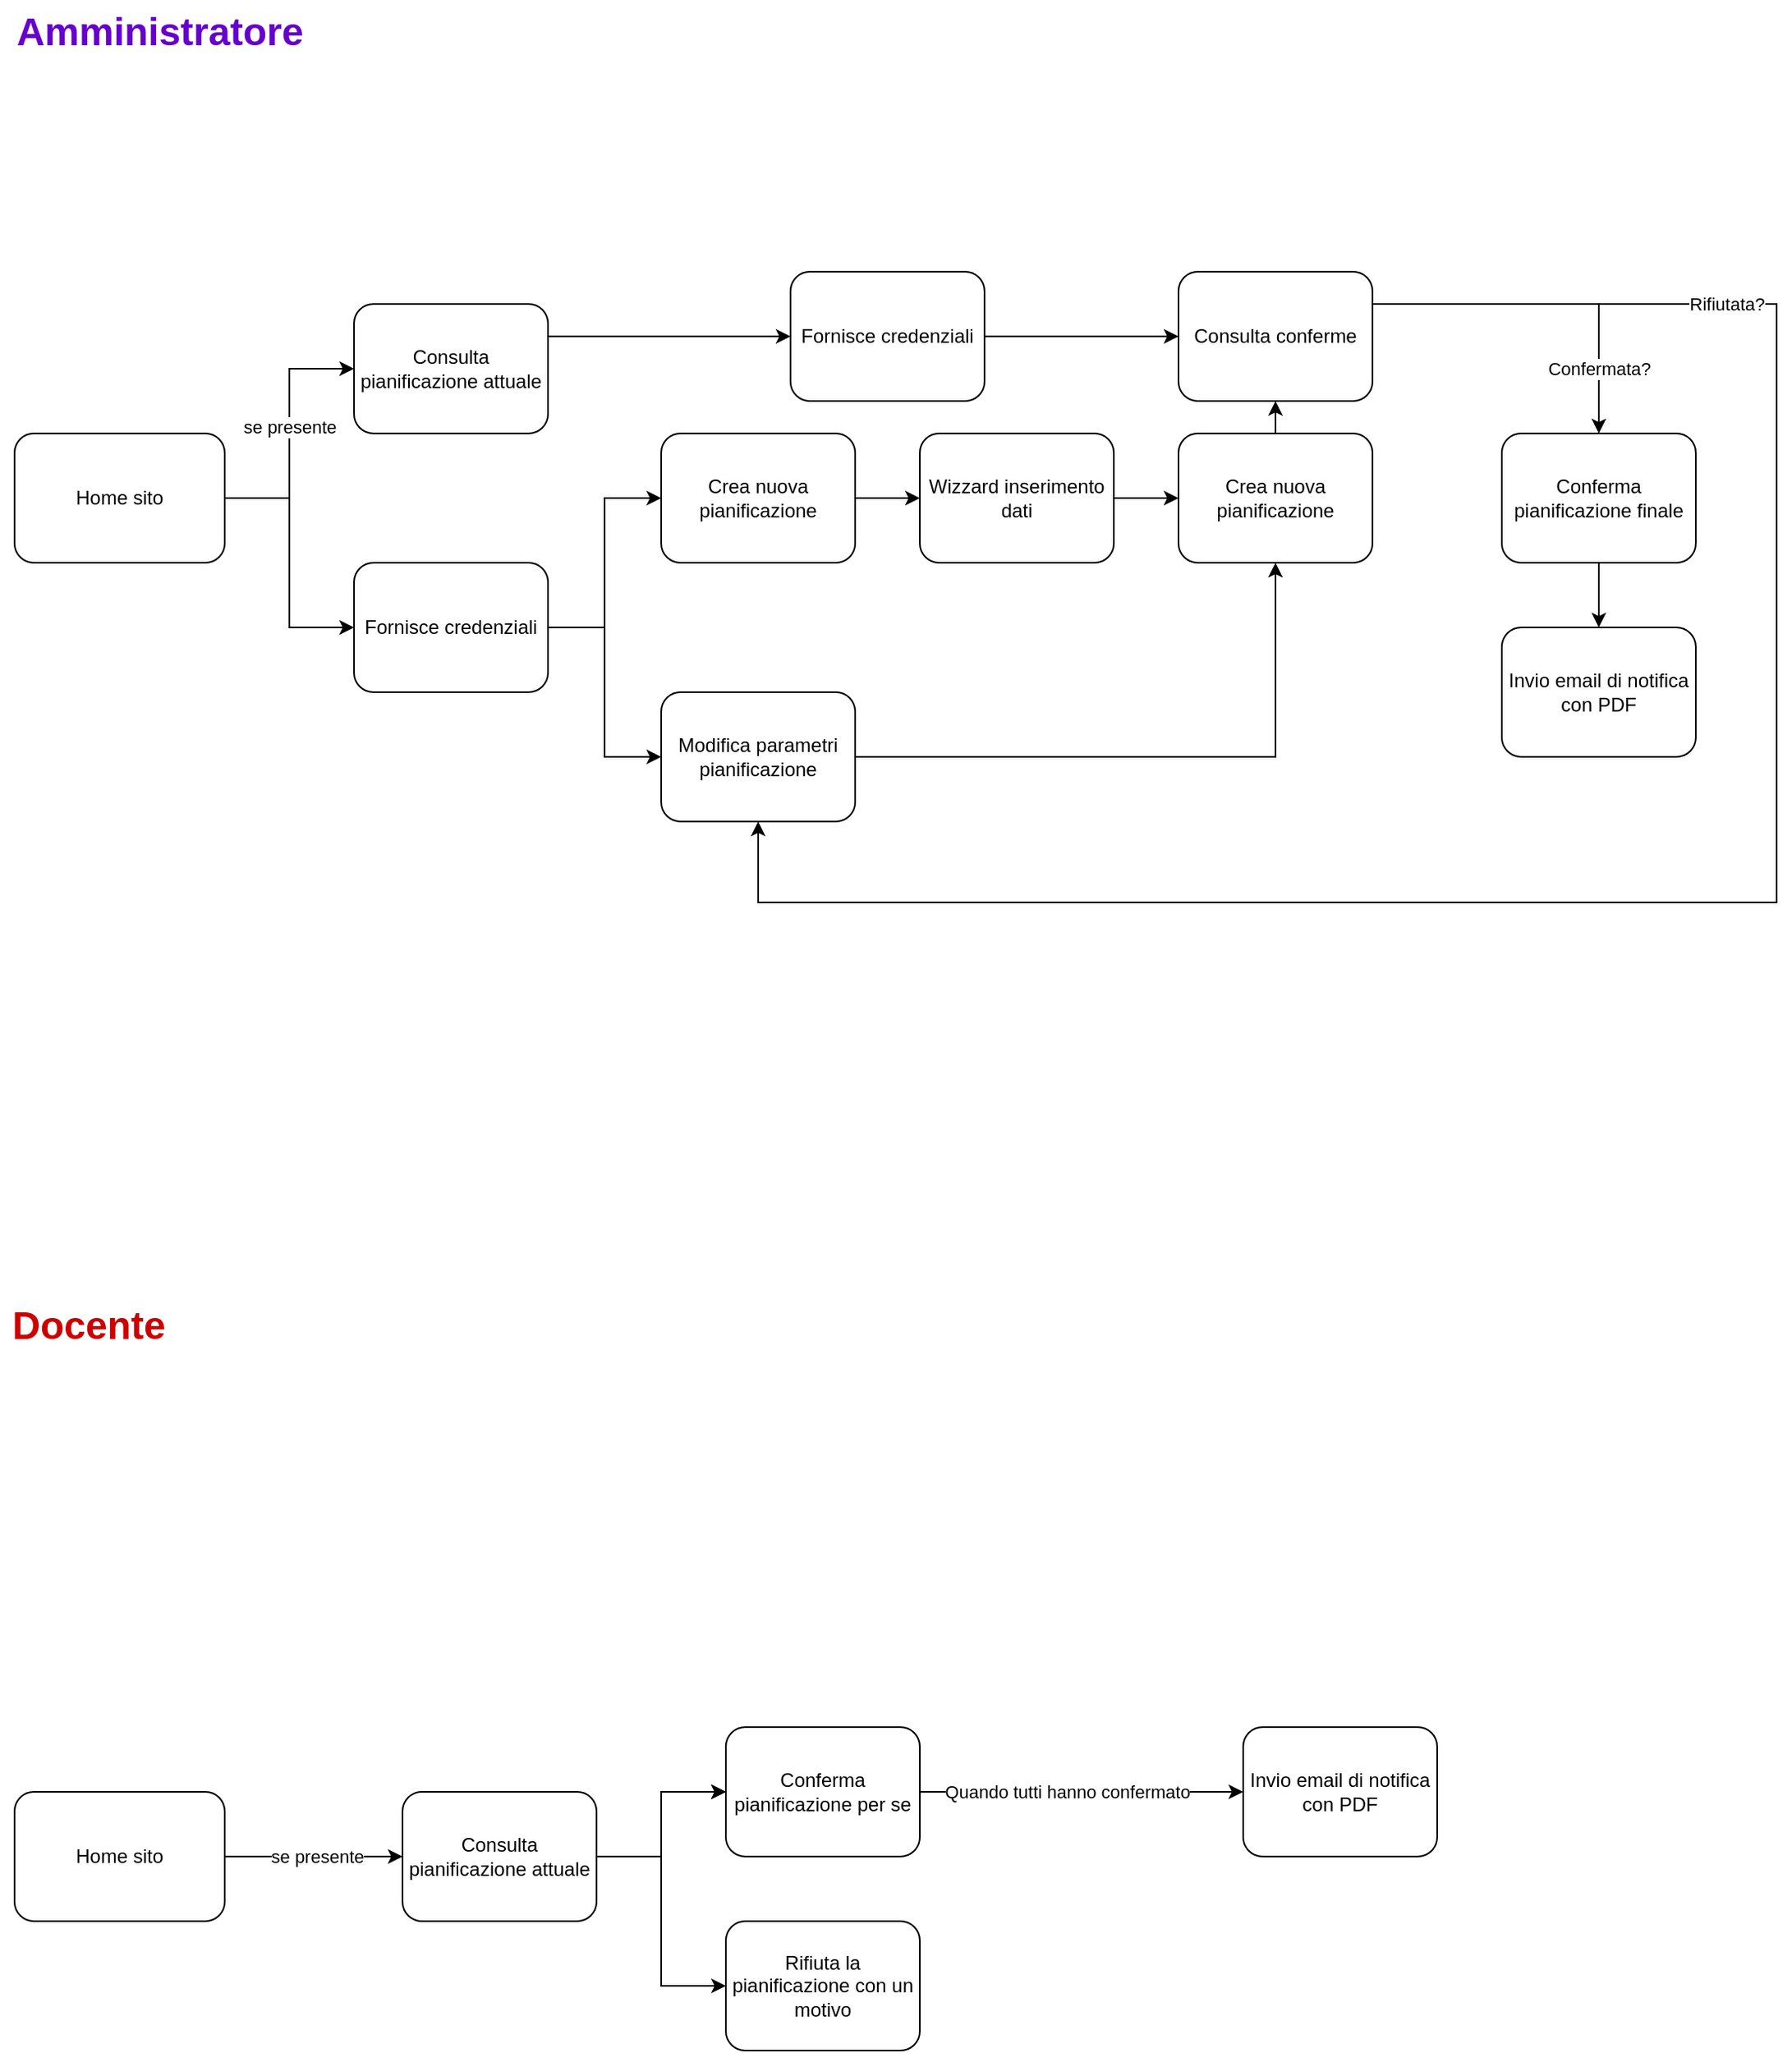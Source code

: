 <mxfile version="21.2.9" type="device">
  <diagram name="Pagina-1" id="Tgv2JD1QKW5LIlxPaJAS">
    <mxGraphModel dx="1434" dy="884" grid="1" gridSize="10" guides="1" tooltips="1" connect="1" arrows="1" fold="1" page="1" pageScale="1" pageWidth="1169" pageHeight="827" math="0" shadow="0">
      <root>
        <mxCell id="0" />
        <mxCell id="1" parent="0" />
        <mxCell id="YzKXbgY61inmdsVRk-xE-7" value="" style="edgeStyle=orthogonalEdgeStyle;rounded=0;orthogonalLoop=1;jettySize=auto;html=1;" parent="1" source="YzKXbgY61inmdsVRk-xE-1" target="YzKXbgY61inmdsVRk-xE-3" edge="1">
          <mxGeometry relative="1" as="geometry">
            <Array as="points">
              <mxPoint x="210" y="360" />
              <mxPoint x="210" y="280" />
            </Array>
          </mxGeometry>
        </mxCell>
        <mxCell id="YzKXbgY61inmdsVRk-xE-22" value="se presente" style="edgeLabel;html=1;align=center;verticalAlign=middle;resizable=0;points=[];" parent="YzKXbgY61inmdsVRk-xE-7" vertex="1" connectable="0">
          <mxGeometry x="0.288" y="-3" relative="1" as="geometry">
            <mxPoint x="-3" y="19" as="offset" />
          </mxGeometry>
        </mxCell>
        <mxCell id="YzKXbgY61inmdsVRk-xE-59" style="edgeStyle=orthogonalEdgeStyle;rounded=0;orthogonalLoop=1;jettySize=auto;html=1;" parent="1" source="YzKXbgY61inmdsVRk-xE-1" target="YzKXbgY61inmdsVRk-xE-52" edge="1">
          <mxGeometry relative="1" as="geometry" />
        </mxCell>
        <mxCell id="YzKXbgY61inmdsVRk-xE-1" value="Home sito" style="rounded=1;whiteSpace=wrap;html=1;" parent="1" vertex="1">
          <mxGeometry x="40" y="320" width="130" height="80" as="geometry" />
        </mxCell>
        <mxCell id="YzKXbgY61inmdsVRk-xE-2" value="Amministratore" style="text;html=1;strokeColor=none;fillColor=none;align=center;verticalAlign=middle;whiteSpace=wrap;rounded=0;fontStyle=1;fontColor=#6600CC;fontSize=24;" parent="1" vertex="1">
          <mxGeometry x="75" y="52" width="110" height="40" as="geometry" />
        </mxCell>
        <mxCell id="YzKXbgY61inmdsVRk-xE-92" style="edgeStyle=orthogonalEdgeStyle;rounded=0;orthogonalLoop=1;jettySize=auto;html=1;exitX=1;exitY=0.25;exitDx=0;exitDy=0;" parent="1" source="3mcJa05h3G7_423THMys-5" target="YzKXbgY61inmdsVRk-xE-93" edge="1">
          <mxGeometry relative="1" as="geometry">
            <mxPoint x="820" y="259.838" as="targetPoint" />
            <Array as="points">
              <mxPoint x="750" y="260" />
              <mxPoint x="750" y="260" />
            </Array>
          </mxGeometry>
        </mxCell>
        <mxCell id="YzKXbgY61inmdsVRk-xE-3" value="Consulta pianificazione attuale" style="rounded=1;whiteSpace=wrap;html=1;" parent="1" vertex="1">
          <mxGeometry x="250" y="240" width="120" height="80" as="geometry" />
        </mxCell>
        <mxCell id="YzKXbgY61inmdsVRk-xE-16" style="edgeStyle=orthogonalEdgeStyle;rounded=0;orthogonalLoop=1;jettySize=auto;html=1;" parent="1" source="YzKXbgY61inmdsVRk-xE-10" target="YzKXbgY61inmdsVRk-xE-17" edge="1">
          <mxGeometry relative="1" as="geometry">
            <mxPoint x="800" y="410" as="targetPoint" />
          </mxGeometry>
        </mxCell>
        <mxCell id="YzKXbgY61inmdsVRk-xE-10" value="Modifica parametri pianificazione" style="rounded=1;whiteSpace=wrap;html=1;" parent="1" vertex="1">
          <mxGeometry x="440" y="480" width="120" height="80" as="geometry" />
        </mxCell>
        <mxCell id="YzKXbgY61inmdsVRk-xE-57" style="edgeStyle=orthogonalEdgeStyle;rounded=0;orthogonalLoop=1;jettySize=auto;html=1;" parent="1" source="YzKXbgY61inmdsVRk-xE-8" target="YzKXbgY61inmdsVRk-xE-15" edge="1">
          <mxGeometry relative="1" as="geometry" />
        </mxCell>
        <mxCell id="YzKXbgY61inmdsVRk-xE-8" value="Crea nuova pianificazione" style="rounded=1;whiteSpace=wrap;html=1;" parent="1" vertex="1">
          <mxGeometry x="440" y="320" width="120" height="80" as="geometry" />
        </mxCell>
        <mxCell id="YzKXbgY61inmdsVRk-xE-19" style="edgeStyle=orthogonalEdgeStyle;rounded=0;orthogonalLoop=1;jettySize=auto;html=1;" parent="1" source="YzKXbgY61inmdsVRk-xE-15" target="YzKXbgY61inmdsVRk-xE-17" edge="1">
          <mxGeometry relative="1" as="geometry" />
        </mxCell>
        <mxCell id="YzKXbgY61inmdsVRk-xE-15" value="Wizzard inserimento dati" style="rounded=1;whiteSpace=wrap;html=1;" parent="1" vertex="1">
          <mxGeometry x="600" y="320" width="120" height="80" as="geometry" />
        </mxCell>
        <mxCell id="YzKXbgY61inmdsVRk-xE-25" value="" style="edgeStyle=orthogonalEdgeStyle;rounded=0;orthogonalLoop=1;jettySize=auto;html=1;" parent="1" source="YzKXbgY61inmdsVRk-xE-17" target="YzKXbgY61inmdsVRk-xE-93" edge="1">
          <mxGeometry relative="1" as="geometry">
            <Array as="points">
              <mxPoint x="820" y="310" />
              <mxPoint x="820" y="310" />
            </Array>
          </mxGeometry>
        </mxCell>
        <mxCell id="YzKXbgY61inmdsVRk-xE-17" value="Crea nuova pianificazione" style="rounded=1;whiteSpace=wrap;html=1;" parent="1" vertex="1">
          <mxGeometry x="760" y="320" width="120" height="80" as="geometry" />
        </mxCell>
        <mxCell id="YzKXbgY61inmdsVRk-xE-58" style="edgeStyle=orthogonalEdgeStyle;rounded=0;orthogonalLoop=1;jettySize=auto;html=1;" parent="1" source="YzKXbgY61inmdsVRk-xE-24" target="YzKXbgY61inmdsVRk-xE-27" edge="1">
          <mxGeometry relative="1" as="geometry">
            <Array as="points">
              <mxPoint x="1020" y="480" />
            </Array>
          </mxGeometry>
        </mxCell>
        <mxCell id="YzKXbgY61inmdsVRk-xE-24" value="Conferma pianificazione finale" style="rounded=1;whiteSpace=wrap;html=1;" parent="1" vertex="1">
          <mxGeometry x="960" y="320" width="120" height="80" as="geometry" />
        </mxCell>
        <mxCell id="YzKXbgY61inmdsVRk-xE-27" value="Invio email di notifica con PDF" style="rounded=1;whiteSpace=wrap;html=1;" parent="1" vertex="1">
          <mxGeometry x="960" y="440" width="120" height="80" as="geometry" />
        </mxCell>
        <mxCell id="YzKXbgY61inmdsVRk-xE-35" value="Docente" style="text;html=1;strokeColor=none;fillColor=none;align=center;verticalAlign=middle;whiteSpace=wrap;rounded=0;fontStyle=1;fontColor=#cc0000;fontSize=24;" parent="1" vertex="1">
          <mxGeometry x="31" y="852" width="110" height="40" as="geometry" />
        </mxCell>
        <mxCell id="YzKXbgY61inmdsVRk-xE-60" style="edgeStyle=orthogonalEdgeStyle;rounded=0;orthogonalLoop=1;jettySize=auto;html=1;" parent="1" source="YzKXbgY61inmdsVRk-xE-52" target="YzKXbgY61inmdsVRk-xE-8" edge="1">
          <mxGeometry relative="1" as="geometry" />
        </mxCell>
        <mxCell id="YzKXbgY61inmdsVRk-xE-62" style="edgeStyle=orthogonalEdgeStyle;rounded=0;orthogonalLoop=1;jettySize=auto;html=1;" parent="1" source="YzKXbgY61inmdsVRk-xE-52" target="YzKXbgY61inmdsVRk-xE-10" edge="1">
          <mxGeometry relative="1" as="geometry" />
        </mxCell>
        <mxCell id="YzKXbgY61inmdsVRk-xE-52" value="Fornisce credenziali" style="rounded=1;whiteSpace=wrap;html=1;" parent="1" vertex="1">
          <mxGeometry x="250" y="400" width="120" height="80" as="geometry" />
        </mxCell>
        <mxCell id="YzKXbgY61inmdsVRk-xE-64" value="" style="edgeStyle=orthogonalEdgeStyle;rounded=0;orthogonalLoop=1;jettySize=auto;html=1;" parent="1" source="YzKXbgY61inmdsVRk-xE-67" target="YzKXbgY61inmdsVRk-xE-69" edge="1">
          <mxGeometry relative="1" as="geometry">
            <Array as="points">
              <mxPoint x="250" y="1200" />
              <mxPoint x="250" y="1200" />
            </Array>
          </mxGeometry>
        </mxCell>
        <mxCell id="YzKXbgY61inmdsVRk-xE-65" value="se presente" style="edgeLabel;html=1;align=center;verticalAlign=middle;resizable=0;points=[];" parent="YzKXbgY61inmdsVRk-xE-64" vertex="1" connectable="0">
          <mxGeometry x="0.288" y="-3" relative="1" as="geometry">
            <mxPoint x="-14" y="-3" as="offset" />
          </mxGeometry>
        </mxCell>
        <mxCell id="YzKXbgY61inmdsVRk-xE-67" value="Home sito" style="rounded=1;whiteSpace=wrap;html=1;" parent="1" vertex="1">
          <mxGeometry x="40" y="1160" width="130" height="80" as="geometry" />
        </mxCell>
        <mxCell id="YzKXbgY61inmdsVRk-xE-86" style="edgeStyle=orthogonalEdgeStyle;rounded=0;orthogonalLoop=1;jettySize=auto;html=1;" parent="1" source="YzKXbgY61inmdsVRk-xE-69" target="YzKXbgY61inmdsVRk-xE-81" edge="1">
          <mxGeometry relative="1" as="geometry" />
        </mxCell>
        <mxCell id="YzKXbgY61inmdsVRk-xE-88" value="" style="edgeStyle=orthogonalEdgeStyle;rounded=0;orthogonalLoop=1;jettySize=auto;html=1;" parent="1" source="YzKXbgY61inmdsVRk-xE-69" target="YzKXbgY61inmdsVRk-xE-81" edge="1">
          <mxGeometry relative="1" as="geometry" />
        </mxCell>
        <mxCell id="YzKXbgY61inmdsVRk-xE-100" style="edgeStyle=orthogonalEdgeStyle;rounded=0;orthogonalLoop=1;jettySize=auto;html=1;" parent="1" source="YzKXbgY61inmdsVRk-xE-69" target="YzKXbgY61inmdsVRk-xE-101" edge="1">
          <mxGeometry relative="1" as="geometry">
            <mxPoint x="440" y="1280" as="targetPoint" />
          </mxGeometry>
        </mxCell>
        <mxCell id="YzKXbgY61inmdsVRk-xE-69" value="Consulta pianificazione attuale" style="rounded=1;whiteSpace=wrap;html=1;" parent="1" vertex="1">
          <mxGeometry x="280" y="1160" width="120" height="80" as="geometry" />
        </mxCell>
        <mxCell id="YzKXbgY61inmdsVRk-xE-80" style="edgeStyle=orthogonalEdgeStyle;rounded=0;orthogonalLoop=1;jettySize=auto;html=1;" parent="1" source="YzKXbgY61inmdsVRk-xE-81" target="YzKXbgY61inmdsVRk-xE-82" edge="1">
          <mxGeometry relative="1" as="geometry">
            <Array as="points">
              <mxPoint x="750" y="1160" />
              <mxPoint x="750" y="1160" />
            </Array>
          </mxGeometry>
        </mxCell>
        <mxCell id="YzKXbgY61inmdsVRk-xE-91" value="Quando tutti hanno confermato" style="edgeLabel;html=1;align=center;verticalAlign=middle;resizable=0;points=[];" parent="YzKXbgY61inmdsVRk-xE-80" vertex="1" connectable="0">
          <mxGeometry x="0.085" y="1" relative="1" as="geometry">
            <mxPoint x="-18" y="1" as="offset" />
          </mxGeometry>
        </mxCell>
        <mxCell id="YzKXbgY61inmdsVRk-xE-81" value="Conferma pianificazione per se" style="rounded=1;whiteSpace=wrap;html=1;" parent="1" vertex="1">
          <mxGeometry x="480" y="1120" width="120" height="80" as="geometry" />
        </mxCell>
        <mxCell id="YzKXbgY61inmdsVRk-xE-82" value="Invio email di notifica con PDF" style="rounded=1;whiteSpace=wrap;html=1;" parent="1" vertex="1">
          <mxGeometry x="800" y="1120" width="120" height="80" as="geometry" />
        </mxCell>
        <mxCell id="YzKXbgY61inmdsVRk-xE-94" style="edgeStyle=orthogonalEdgeStyle;rounded=0;orthogonalLoop=1;jettySize=auto;html=1;entryX=0.5;entryY=0;entryDx=0;entryDy=0;" parent="1" source="YzKXbgY61inmdsVRk-xE-93" target="YzKXbgY61inmdsVRk-xE-24" edge="1">
          <mxGeometry relative="1" as="geometry">
            <Array as="points">
              <mxPoint x="1020" y="240" />
            </Array>
          </mxGeometry>
        </mxCell>
        <mxCell id="YzKXbgY61inmdsVRk-xE-95" value="Confermata?" style="edgeLabel;html=1;align=center;verticalAlign=middle;resizable=0;points=[];" parent="YzKXbgY61inmdsVRk-xE-94" vertex="1" connectable="0">
          <mxGeometry x="-0.086" y="-2" relative="1" as="geometry">
            <mxPoint x="39" y="38" as="offset" />
          </mxGeometry>
        </mxCell>
        <mxCell id="YzKXbgY61inmdsVRk-xE-97" style="edgeStyle=orthogonalEdgeStyle;rounded=0;orthogonalLoop=1;jettySize=auto;html=1;" parent="1" source="YzKXbgY61inmdsVRk-xE-93" target="YzKXbgY61inmdsVRk-xE-10" edge="1">
          <mxGeometry relative="1" as="geometry">
            <mxPoint x="1020" y="160" as="targetPoint" />
            <Array as="points">
              <mxPoint x="1130" y="240" />
              <mxPoint x="1130" y="610" />
              <mxPoint x="500" y="610" />
            </Array>
          </mxGeometry>
        </mxCell>
        <mxCell id="YzKXbgY61inmdsVRk-xE-98" value="Rifiutata?" style="edgeLabel;html=1;align=center;verticalAlign=middle;resizable=0;points=[];" parent="YzKXbgY61inmdsVRk-xE-97" vertex="1" connectable="0">
          <mxGeometry x="0.627" relative="1" as="geometry">
            <mxPoint x="406" y="-370" as="offset" />
          </mxGeometry>
        </mxCell>
        <mxCell id="YzKXbgY61inmdsVRk-xE-93" value="Consulta conferme" style="rounded=1;whiteSpace=wrap;html=1;" parent="1" vertex="1">
          <mxGeometry x="760" y="220" width="120" height="80" as="geometry" />
        </mxCell>
        <mxCell id="YzKXbgY61inmdsVRk-xE-101" value="Rifiuta la pianificazione con un motivo" style="rounded=1;whiteSpace=wrap;html=1;" parent="1" vertex="1">
          <mxGeometry x="480" y="1240" width="120" height="80" as="geometry" />
        </mxCell>
        <mxCell id="3mcJa05h3G7_423THMys-6" value="" style="edgeStyle=orthogonalEdgeStyle;rounded=0;orthogonalLoop=1;jettySize=auto;html=1;exitX=1;exitY=0.25;exitDx=0;exitDy=0;" edge="1" parent="1" source="YzKXbgY61inmdsVRk-xE-3" target="3mcJa05h3G7_423THMys-5">
          <mxGeometry relative="1" as="geometry">
            <mxPoint x="760" y="260" as="targetPoint" />
            <Array as="points" />
            <mxPoint x="370" y="260" as="sourcePoint" />
          </mxGeometry>
        </mxCell>
        <mxCell id="3mcJa05h3G7_423THMys-5" value="Fornisce credenziali" style="rounded=1;whiteSpace=wrap;html=1;" vertex="1" parent="1">
          <mxGeometry x="520" y="220" width="120" height="80" as="geometry" />
        </mxCell>
      </root>
    </mxGraphModel>
  </diagram>
</mxfile>
